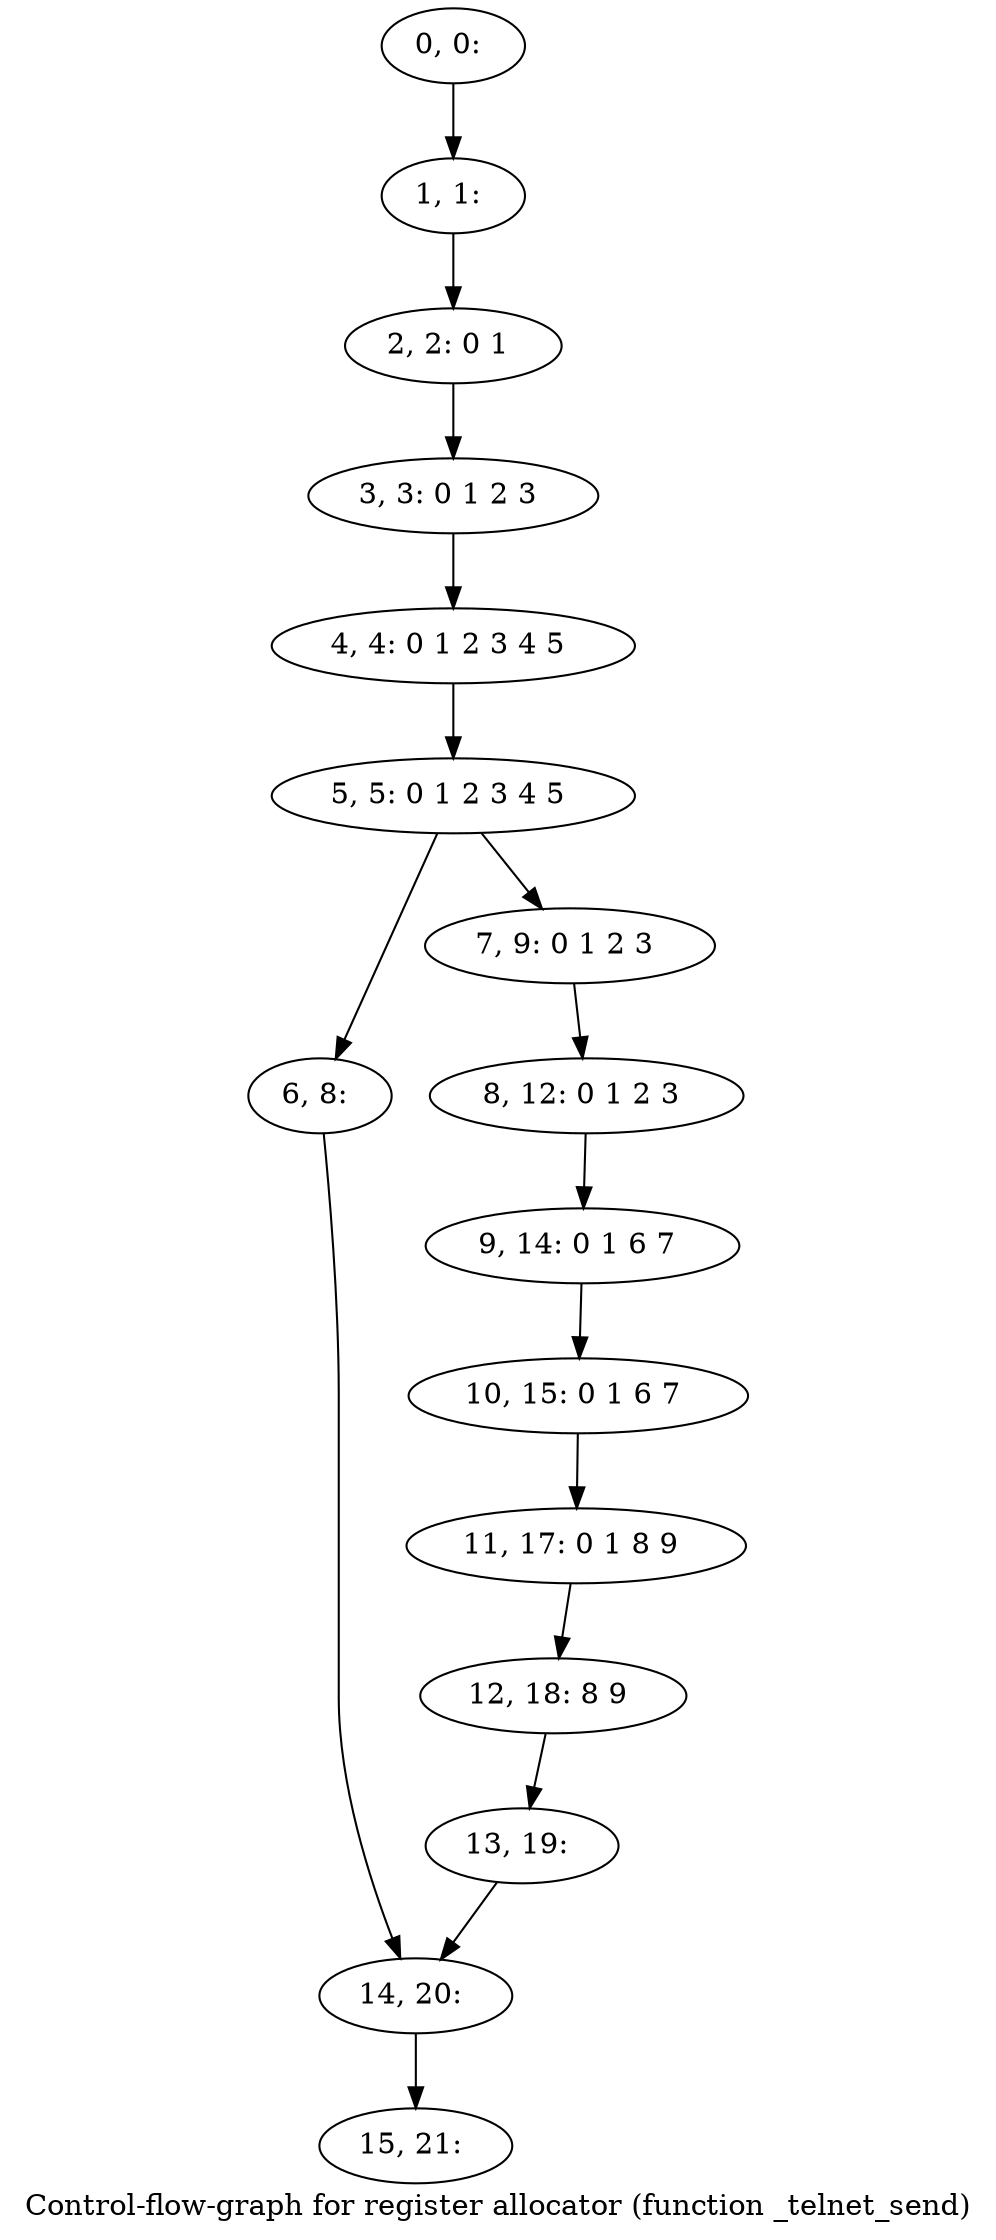 digraph G {
graph [label="Control-flow-graph for register allocator (function _telnet_send)"]
0[label="0, 0: "];
1[label="1, 1: "];
2[label="2, 2: 0 1 "];
3[label="3, 3: 0 1 2 3 "];
4[label="4, 4: 0 1 2 3 4 5 "];
5[label="5, 5: 0 1 2 3 4 5 "];
6[label="6, 8: "];
7[label="7, 9: 0 1 2 3 "];
8[label="8, 12: 0 1 2 3 "];
9[label="9, 14: 0 1 6 7 "];
10[label="10, 15: 0 1 6 7 "];
11[label="11, 17: 0 1 8 9 "];
12[label="12, 18: 8 9 "];
13[label="13, 19: "];
14[label="14, 20: "];
15[label="15, 21: "];
0->1 ;
1->2 ;
2->3 ;
3->4 ;
4->5 ;
5->6 ;
5->7 ;
6->14 ;
7->8 ;
8->9 ;
9->10 ;
10->11 ;
11->12 ;
12->13 ;
13->14 ;
14->15 ;
}
